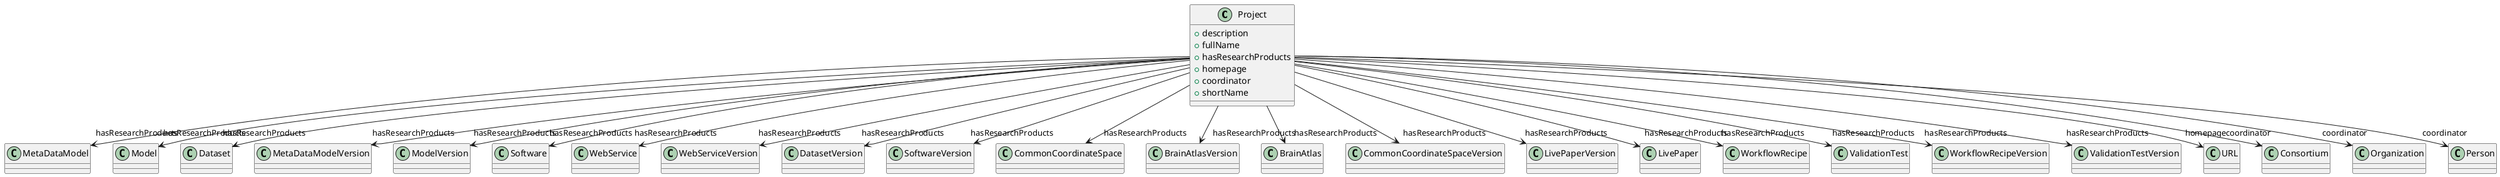 @startuml
class Project {
+description
+fullName
+hasResearchProducts
+homepage
+coordinator
+shortName

}
Project -d-> "hasResearchProducts" MetaDataModel
Project -d-> "hasResearchProducts" Model
Project -d-> "hasResearchProducts" Dataset
Project -d-> "hasResearchProducts" MetaDataModelVersion
Project -d-> "hasResearchProducts" ModelVersion
Project -d-> "hasResearchProducts" Software
Project -d-> "hasResearchProducts" WebService
Project -d-> "hasResearchProducts" WebServiceVersion
Project -d-> "hasResearchProducts" DatasetVersion
Project -d-> "hasResearchProducts" SoftwareVersion
Project -d-> "hasResearchProducts" CommonCoordinateSpace
Project -d-> "hasResearchProducts" BrainAtlasVersion
Project -d-> "hasResearchProducts" BrainAtlas
Project -d-> "hasResearchProducts" CommonCoordinateSpaceVersion
Project -d-> "hasResearchProducts" LivePaperVersion
Project -d-> "hasResearchProducts" LivePaper
Project -d-> "hasResearchProducts" WorkflowRecipe
Project -d-> "hasResearchProducts" ValidationTest
Project -d-> "hasResearchProducts" WorkflowRecipeVersion
Project -d-> "hasResearchProducts" ValidationTestVersion
Project -d-> "homepage" URL
Project -d-> "coordinator" Consortium
Project -d-> "coordinator" Organization
Project -d-> "coordinator" Person

@enduml